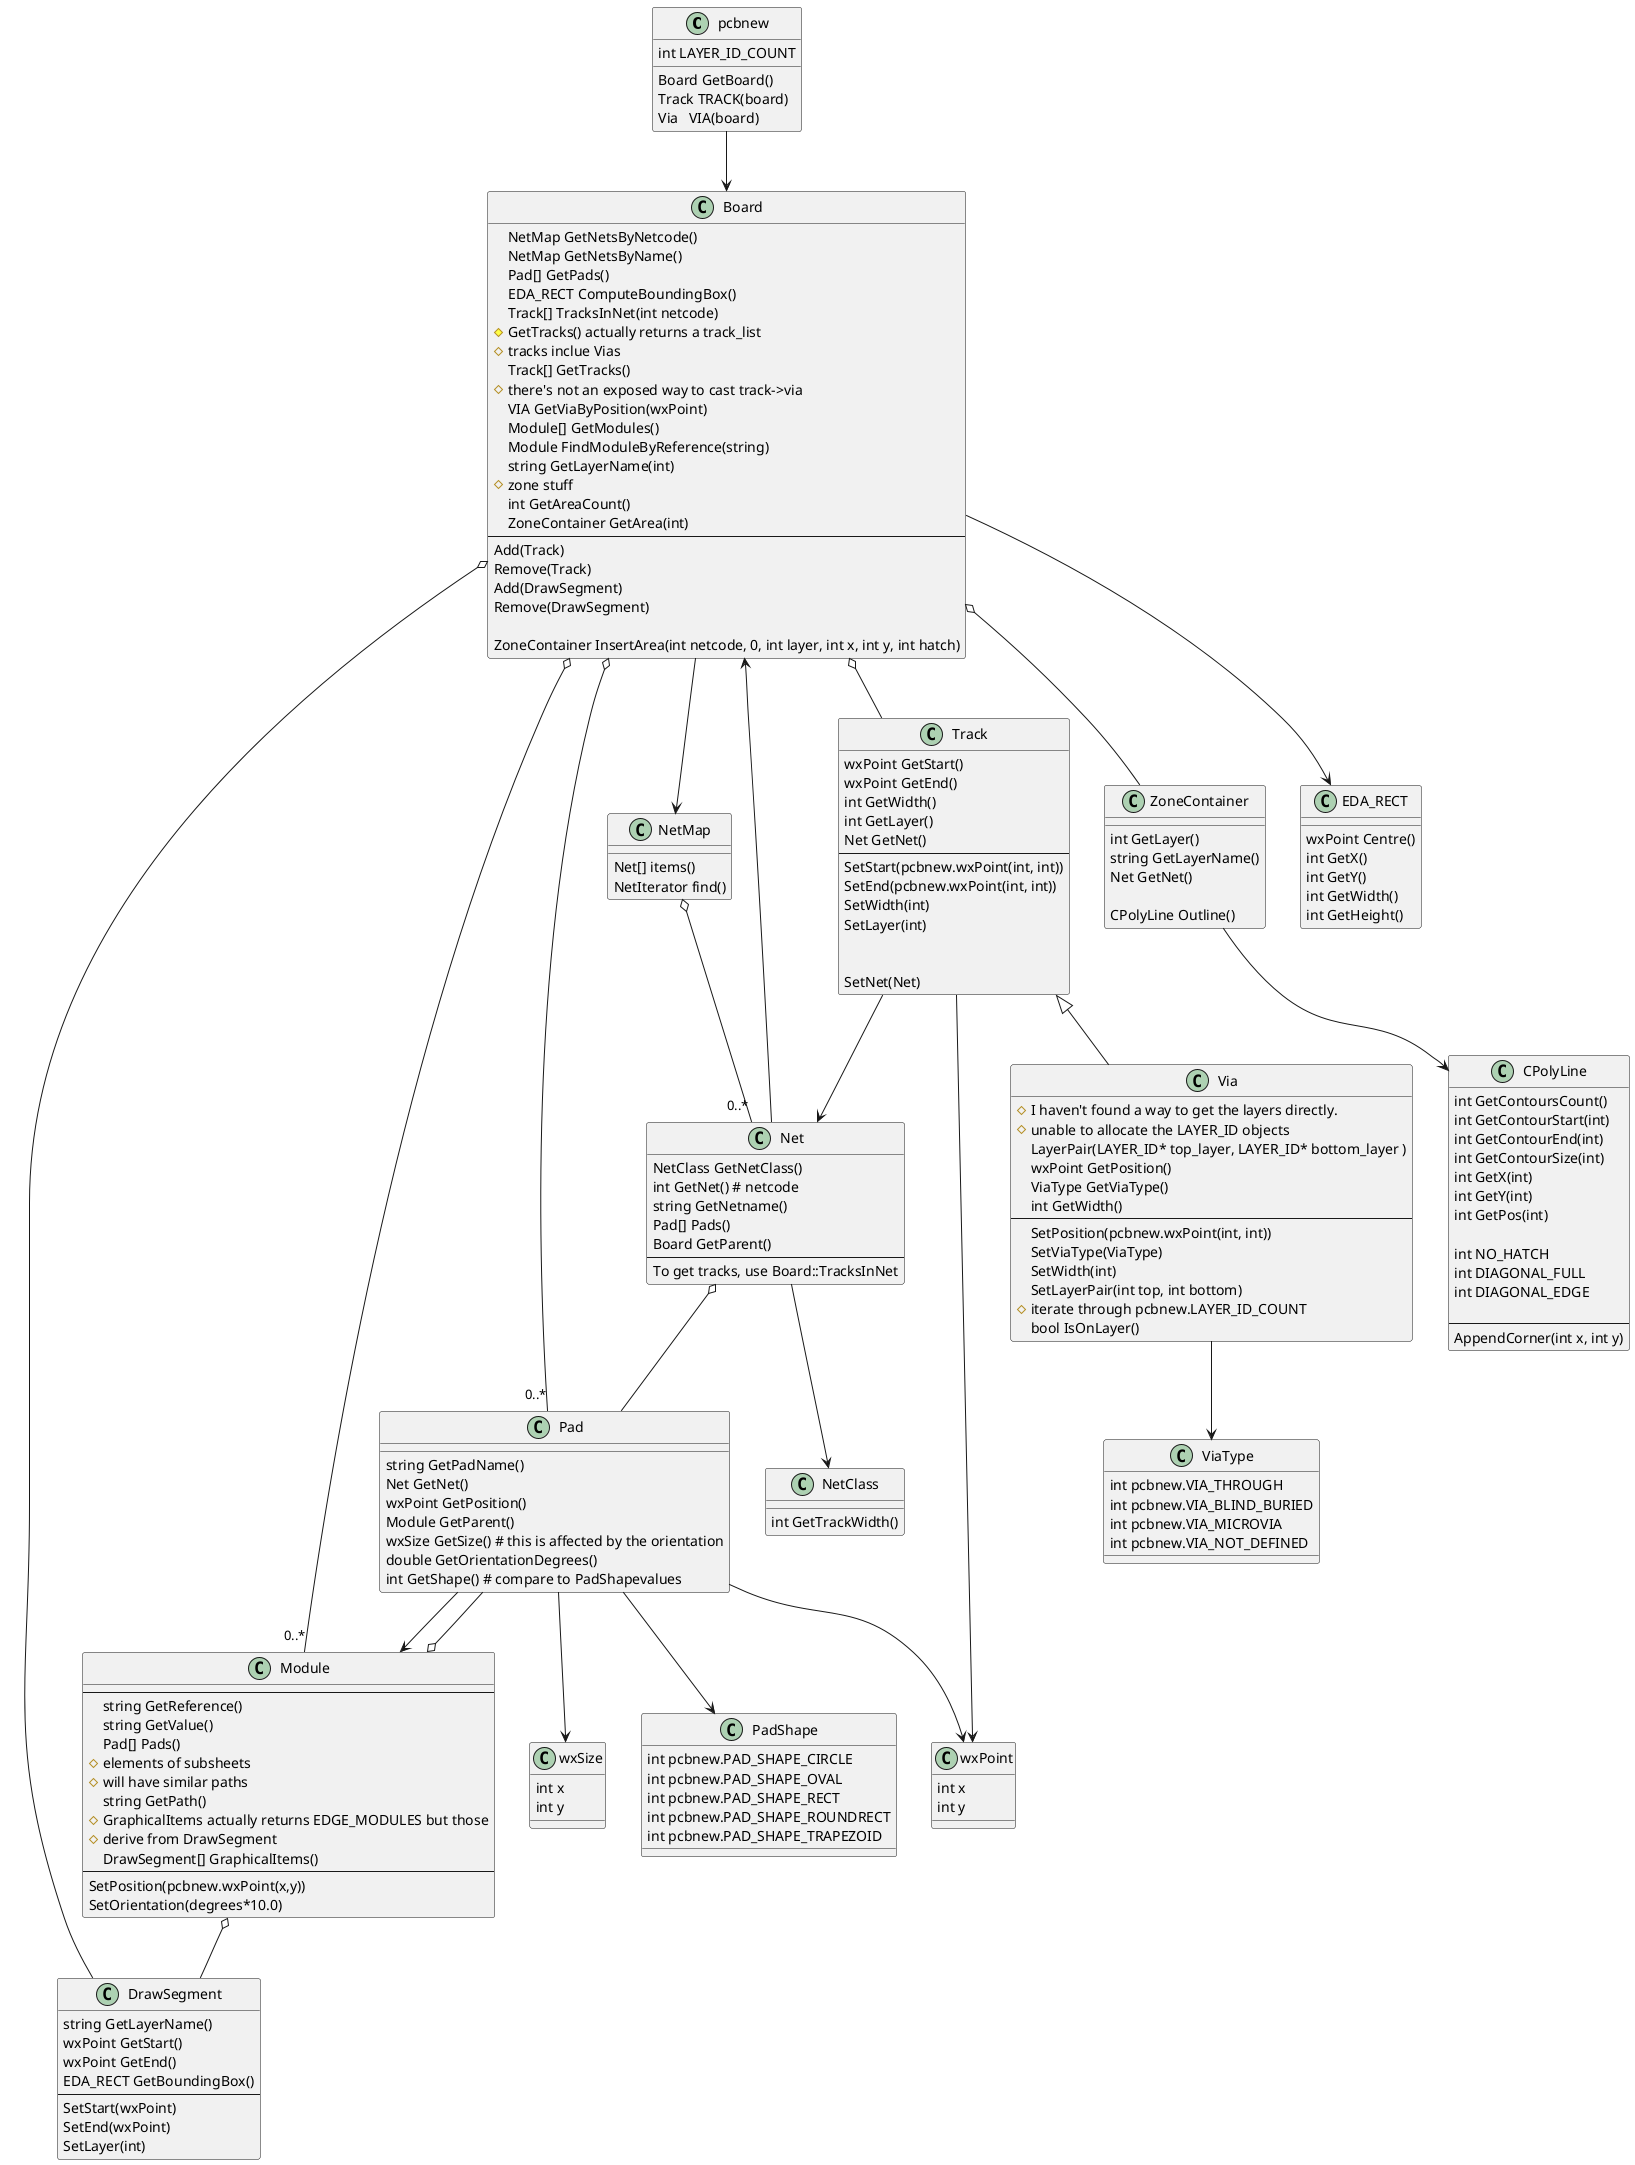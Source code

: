 # Copyright [2017] [Miles McCoo]

# Licensed under the Apache License, Version 2.0 (the "License");
# you may not use this file except in compliance with the License.
# You may obtain a copy of the License at

#     http://www.apache.org/licenses/LICENSE-2.0

# Unless required by applicable law or agreed to in writing, software
# distributed under the License is distributed on an "AS IS" BASIS,
# WITHOUT WARRANTIES OR CONDITIONS OF ANY KIND, either express or implied.
# See the License for the specific language governing permissions and
# limitations under the License.


@startuml

pcbnew --> Board
Board --> NetMap
Board o-- "0..*" Pad
Board o-- "0..*" Module
Board o-- ZoneContainer

NetMap o-- "0..*" Net

Pad --> wxPoint
Pad --> Module
Pad --> wxSize
Pad --> PadShape
Board --> EDA_RECT
Board o-- Track
Board o-- DrawSegment
Module o-- Pad
Module o-- DrawSegment

ZoneContainer --> CPolyLine

Net --> NetClass
Net o-- Pad
Net --> Board
Track --> Net
Track --> wxPoint

Track <|-- Via
Via --> ViaType

class pcbnew {
      Board GetBoard()
      Track TRACK(board)
      Via   VIA(board)
      
      int LAYER_ID_COUNT
}

class Board {
      NetMap GetNetsByNetcode()
      NetMap GetNetsByName()
      Pad[] GetPads()
      EDA_RECT ComputeBoundingBox()
      Track[] TracksInNet(int netcode)
      # GetTracks() actually returns a track_list
      # tracks inclue Vias
      Track[] GetTracks()
      # there's not an exposed way to cast track->via
      VIA GetViaByPosition(wxPoint)
      Module[] GetModules()
      Module FindModuleByReference(string)
      string GetLayerName(int)
      # zone stuff
      int GetAreaCount()
      ZoneContainer GetArea(int)
      --
      Add(Track)
      Remove(Track)
      Add(DrawSegment)
      Remove(DrawSegment)

      ZoneContainer InsertArea(int netcode, 0, int layer, int x, int y, int hatch)
}

class DrawSegment {
      string GetLayerName()
      wxPoint GetStart()
      wxPoint GetEnd()
      EDA_RECT GetBoundingBox()
      --
      SetStart(wxPoint)
      SetEnd(wxPoint)
      SetLayer(int)
}

class ZoneContainer {
      int GetLayer()
      string GetLayerName()
      Net GetNet()

      CPolyLine Outline()
}

class CPolyLine {
      int GetContoursCount()
      int GetContourStart(int)
      int GetContourEnd(int)
      int GetContourSize(int)
      int GetX(int)
      int GetY(int)
      int GetPos(int)

      int NO_HATCH
      int DIAGONAL_FULL
      int DIAGONAL_EDGE

      --
      AppendCorner(int x, int y)
}

class Pad  {
      string GetPadName()
      Net GetNet()
      wxPoint GetPosition()
      Module GetParent()
      wxSize GetSize() # this is affected by the orientation
      double GetOrientationDegrees()
      int GetShape() # compare to PadShapevalues
}

class Module {
--
      string GetReference()
             string GetValue()
      Pad[] Pads()
      # elements of subsheets
      # will have similar paths
      string GetPath()
      # GraphicalItems actually returns EDGE_MODULES but those
      # derive from DrawSegment
      DrawSegment[] GraphicalItems()
--
      SetPosition(pcbnew.wxPoint(x,y))
      SetOrientation(degrees*10.0)
}

class NetMap {
      Net[] items()
      NetIterator find()
}

class Net {
  NetClass GetNetClass()
  int GetNet() # netcode
  string GetNetname()
  Pad[] Pads()
  Board GetParent()
  --
  To get tracks, use Board::TracksInNet
}

NetClass : int GetTrackWidth()

class wxPoint {
      int x
      int y
}

class wxSize {
      int x
      int y
}

class EDA_RECT {
      wxPoint Centre()
      int GetX()
      int GetY()
      int GetWidth()
      int GetHeight()
}

class Track {
      wxPoint GetStart()
      wxPoint GetEnd()
      int GetWidth()
      int GetLayer()
      Net GetNet()
      --
      SetStart(pcbnew.wxPoint(int, int))
      SetEnd(pcbnew.wxPoint(int, int))
      SetWidth(int)
      SetLayer(int)


      SetNet(Net)
}

class Via {
   # I haven't found a way to get the layers directly.
   # unable to allocate the LAYER_ID objects
   LayerPair(LAYER_ID* top_layer, LAYER_ID* bottom_layer )
   wxPoint GetPosition()
   ViaType GetViaType()
   int GetWidth()
   --
   SetPosition(pcbnew.wxPoint(int, int))
   SetViaType(ViaType)
   SetWidth(int)
   SetLayerPair(int top, int bottom)
   # iterate through pcbnew.LAYER_ID_COUNT
   bool IsOnLayer()
}

class PadShape {
    int pcbnew.PAD_SHAPE_CIRCLE
    int pcbnew.PAD_SHAPE_OVAL
    int pcbnew.PAD_SHAPE_RECT
    int pcbnew.PAD_SHAPE_ROUNDRECT
    int pcbnew.PAD_SHAPE_TRAPEZOID
}

class ViaType {
    int pcbnew.VIA_THROUGH     
    int pcbnew.VIA_BLIND_BURIED
    int pcbnew.VIA_MICROVIA    
    int pcbnew.VIA_NOT_DEFINED
}
@enduml

